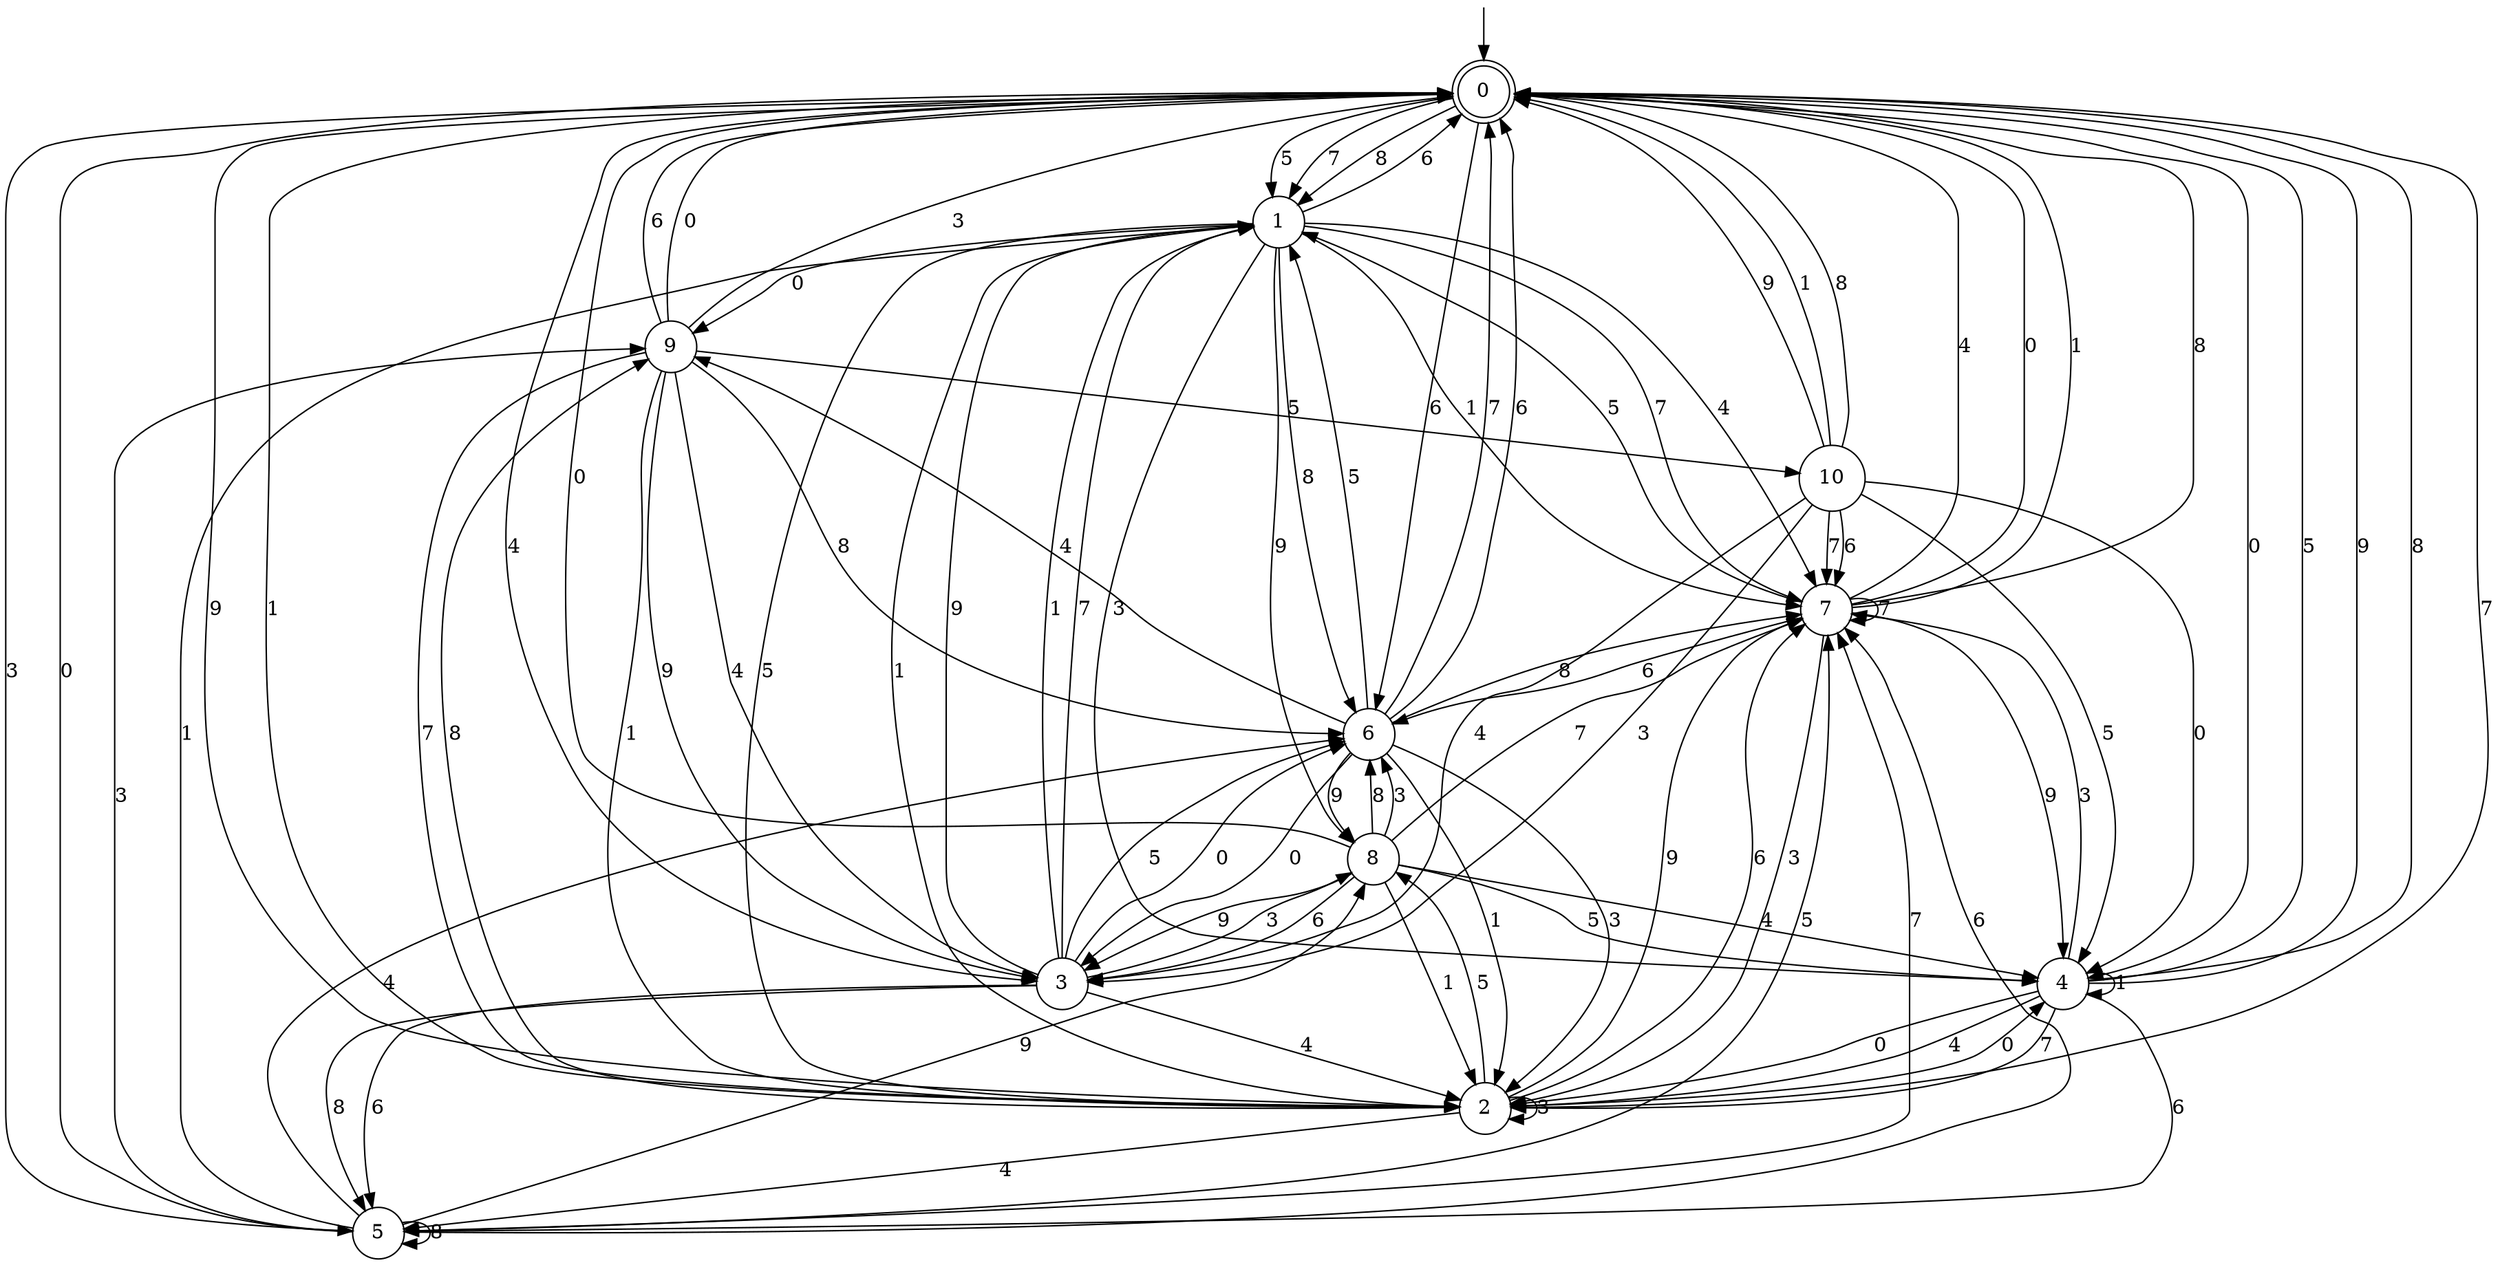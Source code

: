 digraph g {

	s0 [shape="doublecircle" label="0"];
	s1 [shape="circle" label="1"];
	s2 [shape="circle" label="2"];
	s3 [shape="circle" label="3"];
	s4 [shape="circle" label="4"];
	s5 [shape="circle" label="5"];
	s6 [shape="circle" label="6"];
	s7 [shape="circle" label="7"];
	s8 [shape="circle" label="8"];
	s9 [shape="circle" label="9"];
	s10 [shape="circle" label="10"];
	s0 -> s1 [label="5"];
	s0 -> s1 [label="7"];
	s0 -> s2 [label="9"];
	s0 -> s3 [label="4"];
	s0 -> s4 [label="0"];
	s0 -> s2 [label="1"];
	s0 -> s1 [label="8"];
	s0 -> s5 [label="3"];
	s0 -> s6 [label="6"];
	s1 -> s2 [label="5"];
	s1 -> s7 [label="7"];
	s1 -> s8 [label="9"];
	s1 -> s7 [label="4"];
	s1 -> s9 [label="0"];
	s1 -> s7 [label="1"];
	s1 -> s6 [label="8"];
	s1 -> s4 [label="3"];
	s1 -> s0 [label="6"];
	s2 -> s8 [label="5"];
	s2 -> s0 [label="7"];
	s2 -> s7 [label="9"];
	s2 -> s5 [label="4"];
	s2 -> s4 [label="0"];
	s2 -> s1 [label="1"];
	s2 -> s9 [label="8"];
	s2 -> s2 [label="3"];
	s2 -> s7 [label="6"];
	s3 -> s6 [label="5"];
	s3 -> s1 [label="7"];
	s3 -> s1 [label="9"];
	s3 -> s2 [label="4"];
	s3 -> s6 [label="0"];
	s3 -> s1 [label="1"];
	s3 -> s5 [label="8"];
	s3 -> s8 [label="3"];
	s3 -> s5 [label="6"];
	s4 -> s0 [label="5"];
	s4 -> s2 [label="7"];
	s4 -> s0 [label="9"];
	s4 -> s2 [label="4"];
	s4 -> s2 [label="0"];
	s4 -> s4 [label="1"];
	s4 -> s0 [label="8"];
	s4 -> s7 [label="3"];
	s4 -> s5 [label="6"];
	s5 -> s7 [label="5"];
	s5 -> s7 [label="7"];
	s5 -> s8 [label="9"];
	s5 -> s6 [label="4"];
	s5 -> s0 [label="0"];
	s5 -> s1 [label="1"];
	s5 -> s5 [label="8"];
	s5 -> s9 [label="3"];
	s5 -> s7 [label="6"];
	s6 -> s1 [label="5"];
	s6 -> s0 [label="7"];
	s6 -> s8 [label="9"];
	s6 -> s9 [label="4"];
	s6 -> s3 [label="0"];
	s6 -> s2 [label="1"];
	s6 -> s7 [label="8"];
	s6 -> s2 [label="3"];
	s6 -> s0 [label="6"];
	s7 -> s1 [label="5"];
	s7 -> s7 [label="7"];
	s7 -> s4 [label="9"];
	s7 -> s0 [label="4"];
	s7 -> s0 [label="0"];
	s7 -> s0 [label="1"];
	s7 -> s0 [label="8"];
	s7 -> s2 [label="3"];
	s7 -> s6 [label="6"];
	s8 -> s4 [label="5"];
	s8 -> s7 [label="7"];
	s8 -> s3 [label="9"];
	s8 -> s4 [label="4"];
	s8 -> s0 [label="0"];
	s8 -> s2 [label="1"];
	s8 -> s6 [label="8"];
	s8 -> s6 [label="3"];
	s8 -> s3 [label="6"];
	s9 -> s10 [label="5"];
	s9 -> s2 [label="7"];
	s9 -> s3 [label="9"];
	s9 -> s3 [label="4"];
	s9 -> s0 [label="0"];
	s9 -> s2 [label="1"];
	s9 -> s6 [label="8"];
	s9 -> s0 [label="3"];
	s9 -> s0 [label="6"];
	s10 -> s4 [label="5"];
	s10 -> s7 [label="7"];
	s10 -> s0 [label="9"];
	s10 -> s3 [label="4"];
	s10 -> s4 [label="0"];
	s10 -> s0 [label="1"];
	s10 -> s0 [label="8"];
	s10 -> s3 [label="3"];
	s10 -> s7 [label="6"];

__start0 [label="" shape="none" width="0" height="0"];
__start0 -> s0;

}
